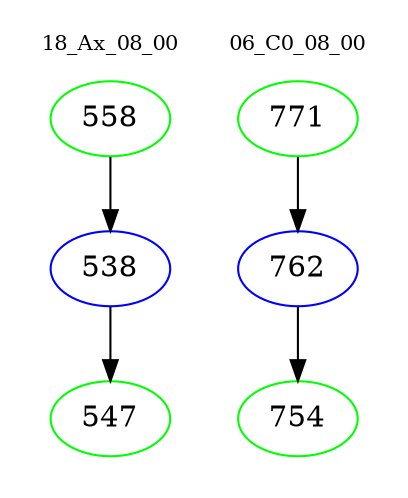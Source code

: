 digraph{
subgraph cluster_0 {
color = white
label = "18_Ax_08_00";
fontsize=10;
T0_558 [label="558", color="green"]
T0_558 -> T0_538 [color="black"]
T0_538 [label="538", color="blue"]
T0_538 -> T0_547 [color="black"]
T0_547 [label="547", color="green"]
}
subgraph cluster_1 {
color = white
label = "06_C0_08_00";
fontsize=10;
T1_771 [label="771", color="green"]
T1_771 -> T1_762 [color="black"]
T1_762 [label="762", color="blue"]
T1_762 -> T1_754 [color="black"]
T1_754 [label="754", color="green"]
}
}
